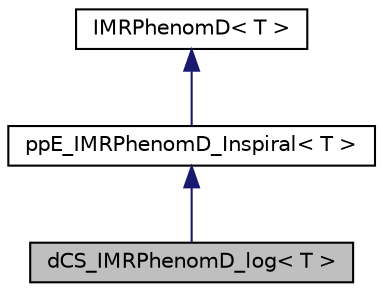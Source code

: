 digraph "dCS_IMRPhenomD_log&lt; T &gt;"
{
 // LATEX_PDF_SIZE
  edge [fontname="Helvetica",fontsize="10",labelfontname="Helvetica",labelfontsize="10"];
  node [fontname="Helvetica",fontsize="10",shape=record];
  Node1 [label="dCS_IMRPhenomD_log\< T \>",height=0.2,width=0.4,color="black", fillcolor="grey75", style="filled", fontcolor="black",tooltip=" "];
  Node2 -> Node1 [dir="back",color="midnightblue",fontsize="10",style="solid"];
  Node2 [label="ppE_IMRPhenomD_Inspiral\< T \>",height=0.2,width=0.4,color="black", fillcolor="white", style="filled",URL="$classppE__IMRPhenomD__Inspiral.html",tooltip=" "];
  Node3 -> Node2 [dir="back",color="midnightblue",fontsize="10",style="solid"];
  Node3 [label="IMRPhenomD\< T \>",height=0.2,width=0.4,color="black", fillcolor="white", style="filled",URL="$classIMRPhenomD.html",tooltip=" "];
}

